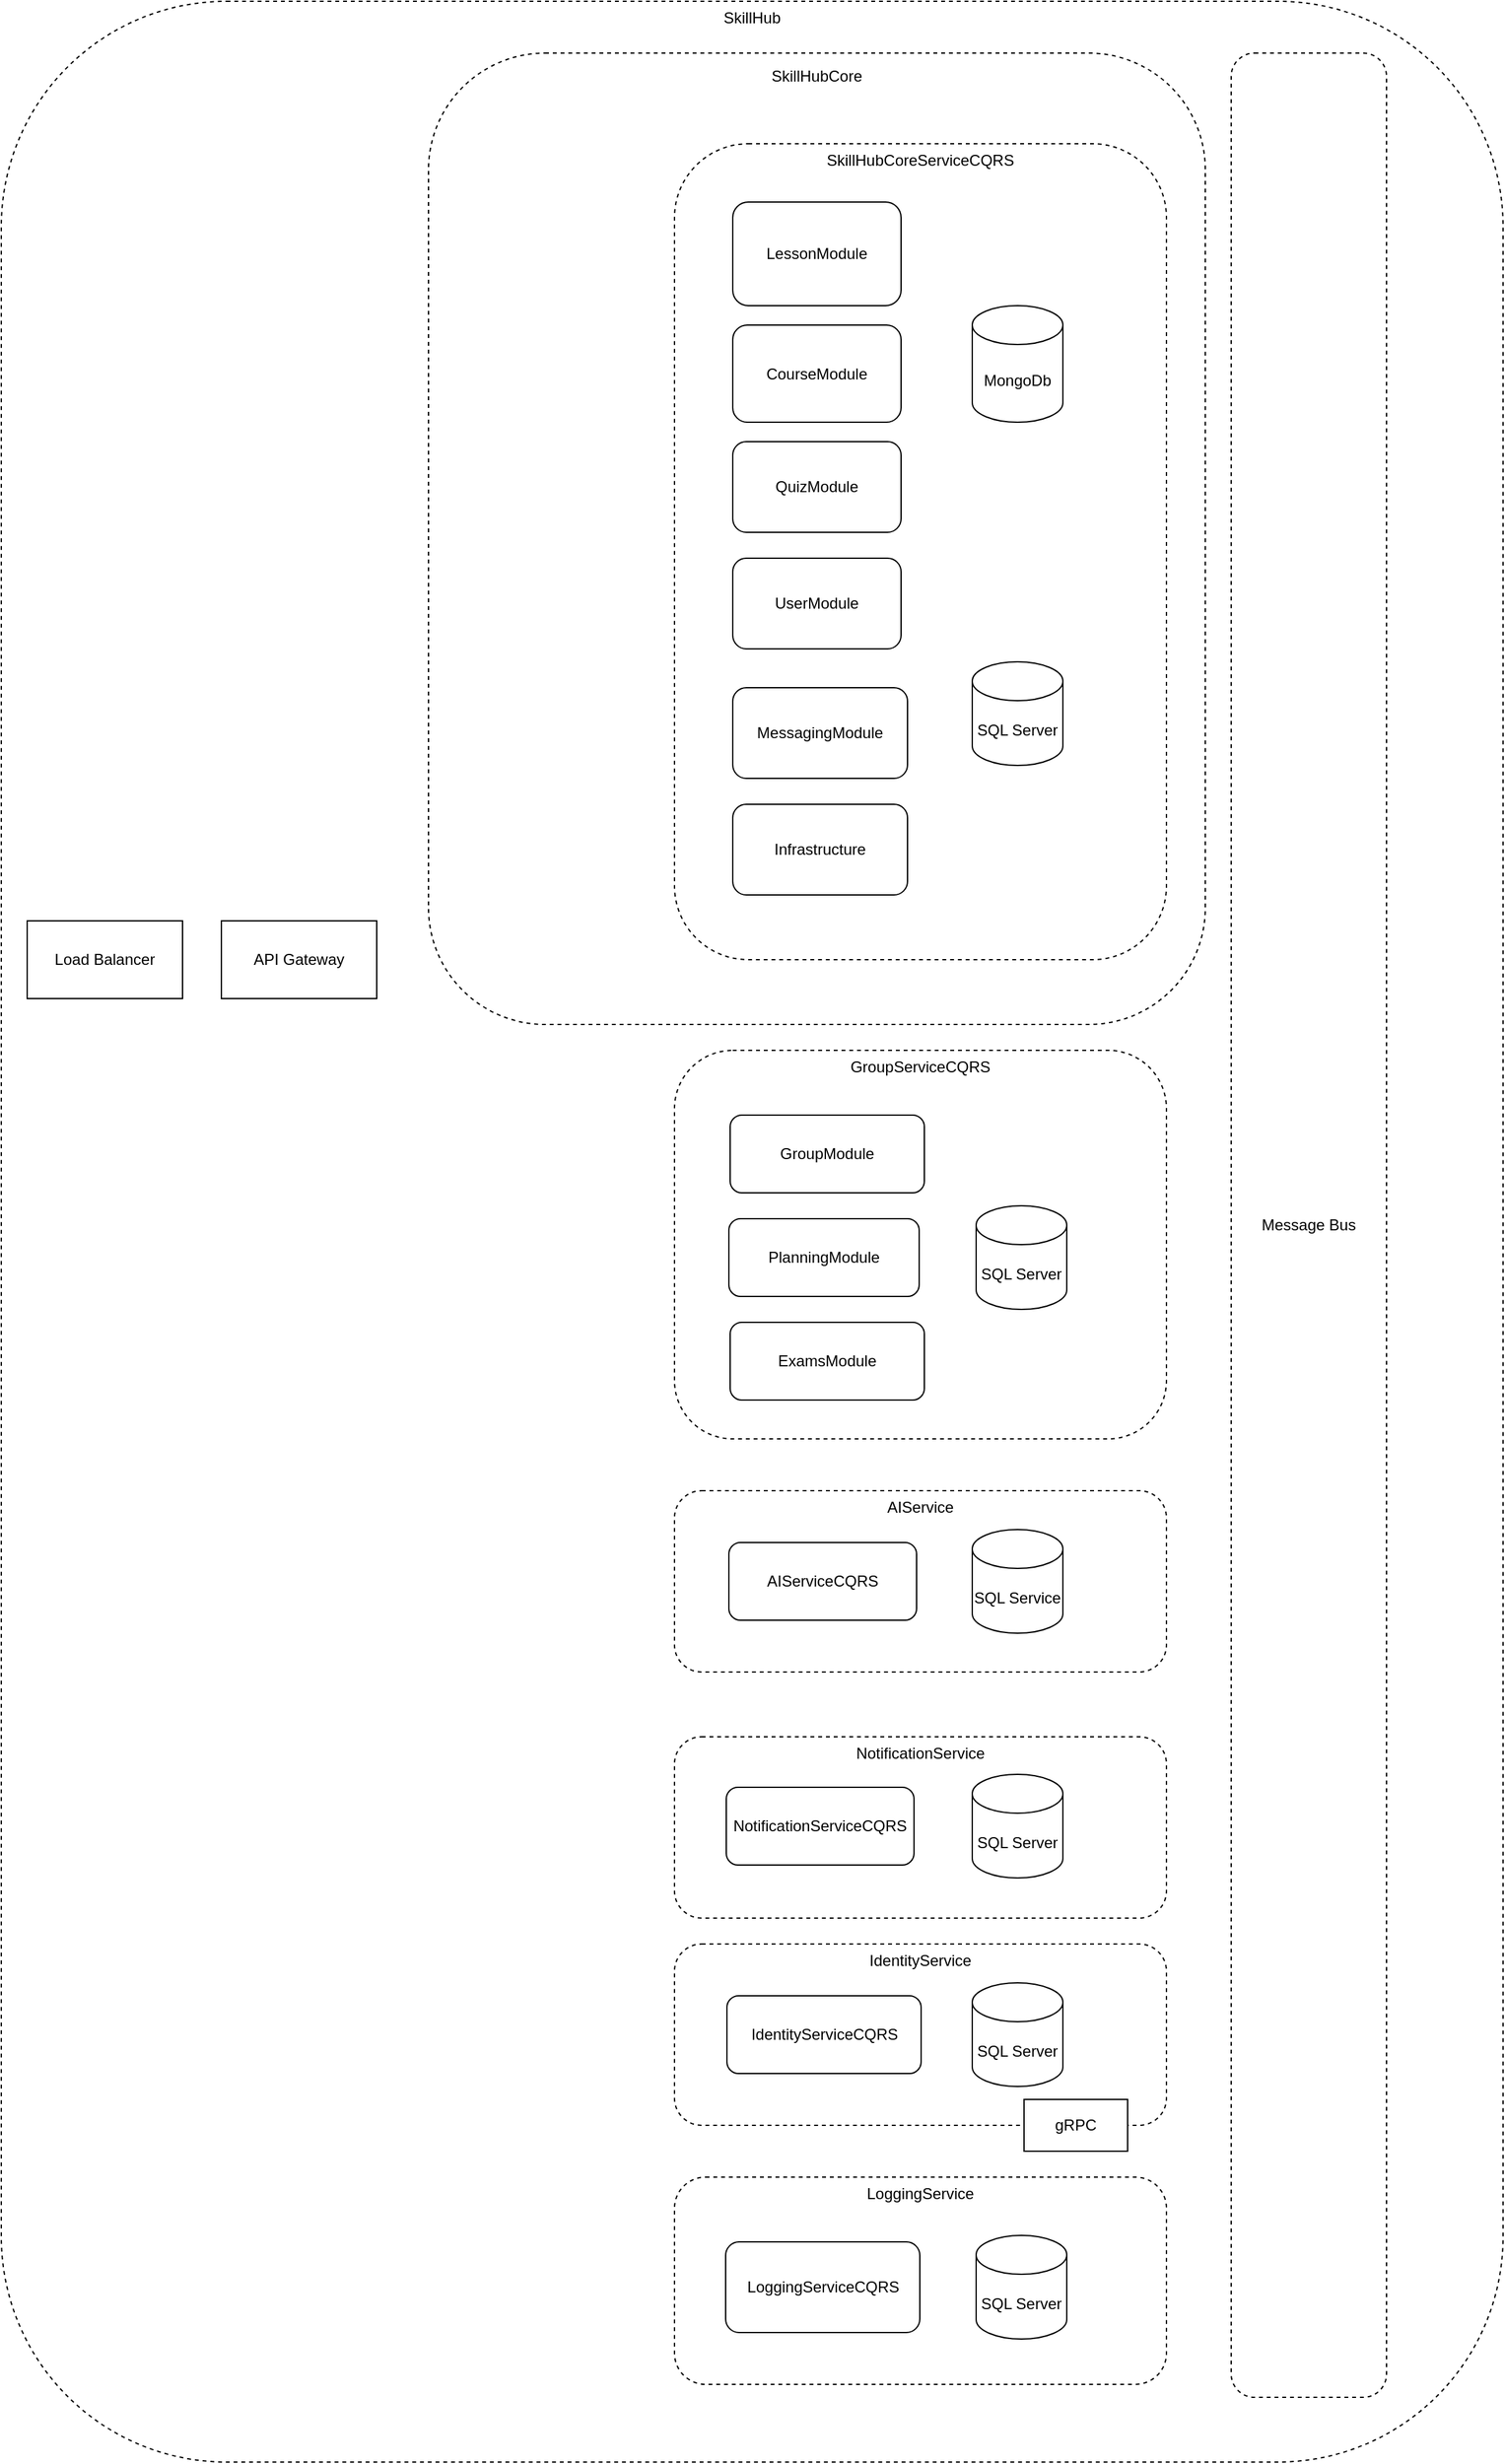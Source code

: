 <mxfile version="24.8.3">
  <diagram name="Strona-1" id="UyTlPLq0de9LadciaNKV">
    <mxGraphModel dx="2336" dy="1946" grid="1" gridSize="10" guides="1" tooltips="1" connect="1" arrows="1" fold="1" page="1" pageScale="1" pageWidth="827" pageHeight="1169" math="0" shadow="0">
      <root>
        <mxCell id="0" />
        <mxCell id="1" parent="0" />
        <mxCell id="_aqN0OyUgXVAsGbL4pk2-28" value="SkillHub" style="rounded=1;whiteSpace=wrap;html=1;fillColor=none;dashed=1;labelPosition=center;verticalLabelPosition=top;align=center;verticalAlign=bottom;spacing=-20;movable=0;resizable=0;rotatable=0;deletable=0;editable=0;locked=1;connectable=0;" vertex="1" parent="1">
          <mxGeometry x="-290" y="-200" width="1160" height="1900" as="geometry" />
        </mxCell>
        <mxCell id="_aqN0OyUgXVAsGbL4pk2-1" value="SkillHubCore" style="rounded=1;whiteSpace=wrap;html=1;dashed=1;fillColor=none;labelPosition=center;verticalLabelPosition=top;align=center;verticalAlign=bottom;spacing=-25;" vertex="1" parent="1">
          <mxGeometry x="40" y="-160" width="600" height="750" as="geometry" />
        </mxCell>
        <mxCell id="_aqN0OyUgXVAsGbL4pk2-2" value="SkillHubCoreServiceCQRS" style="rounded=1;whiteSpace=wrap;html=1;fillColor=none;labelPosition=center;verticalLabelPosition=top;align=center;verticalAlign=bottom;spacing=-20;dashed=1;" vertex="1" parent="1">
          <mxGeometry x="230" y="-90" width="380" height="630" as="geometry" />
        </mxCell>
        <mxCell id="_aqN0OyUgXVAsGbL4pk2-3" value="QuizModule" style="rounded=1;whiteSpace=wrap;html=1;" vertex="1" parent="1">
          <mxGeometry x="275" y="140" width="130" height="70" as="geometry" />
        </mxCell>
        <mxCell id="_aqN0OyUgXVAsGbL4pk2-4" value="LessonModule" style="rounded=1;whiteSpace=wrap;html=1;" vertex="1" parent="1">
          <mxGeometry x="275" y="-45" width="130" height="80" as="geometry" />
        </mxCell>
        <mxCell id="_aqN0OyUgXVAsGbL4pk2-5" value="CourseModule" style="rounded=1;whiteSpace=wrap;html=1;" vertex="1" parent="1">
          <mxGeometry x="275" y="50" width="130" height="75" as="geometry" />
        </mxCell>
        <mxCell id="_aqN0OyUgXVAsGbL4pk2-6" value="UserModule" style="rounded=1;whiteSpace=wrap;html=1;" vertex="1" parent="1">
          <mxGeometry x="275" y="230" width="130" height="70" as="geometry" />
        </mxCell>
        <mxCell id="_aqN0OyUgXVAsGbL4pk2-8" value="LoggingService" style="rounded=1;whiteSpace=wrap;html=1;fillColor=none;labelPosition=center;verticalLabelPosition=top;align=center;verticalAlign=bottom;spacing=-20;dashed=1;" vertex="1" parent="1">
          <mxGeometry x="230" y="1480" width="380" height="160" as="geometry" />
        </mxCell>
        <mxCell id="_aqN0OyUgXVAsGbL4pk2-10" value="NotificationService" style="rounded=1;whiteSpace=wrap;html=1;fillColor=none;labelPosition=center;verticalLabelPosition=top;align=center;verticalAlign=bottom;spacing=-20;dashed=1;" vertex="1" parent="1">
          <mxGeometry x="230" y="1140" width="380" height="140" as="geometry" />
        </mxCell>
        <mxCell id="_aqN0OyUgXVAsGbL4pk2-11" value="IdentityService" style="rounded=1;whiteSpace=wrap;html=1;fillColor=none;labelPosition=center;verticalLabelPosition=top;align=center;verticalAlign=bottom;spacing=-20;dashed=1;" vertex="1" parent="1">
          <mxGeometry x="230" y="1300" width="380" height="140" as="geometry" />
        </mxCell>
        <mxCell id="_aqN0OyUgXVAsGbL4pk2-12" value="GroupServiceCQRS" style="rounded=1;whiteSpace=wrap;html=1;gradientColor=none;fillColor=none;labelPosition=center;verticalLabelPosition=top;align=center;verticalAlign=bottom;spacing=-20;dashed=1;" vertex="1" parent="1">
          <mxGeometry x="230" y="610" width="380" height="300" as="geometry" />
        </mxCell>
        <mxCell id="_aqN0OyUgXVAsGbL4pk2-14" value="SQL Server" style="shape=cylinder3;whiteSpace=wrap;html=1;boundedLbl=1;backgroundOutline=1;size=15;" vertex="1" parent="1">
          <mxGeometry x="460" y="310" width="70" height="80" as="geometry" />
        </mxCell>
        <mxCell id="_aqN0OyUgXVAsGbL4pk2-15" value="MongoDb" style="shape=cylinder3;whiteSpace=wrap;html=1;boundedLbl=1;backgroundOutline=1;size=15;" vertex="1" parent="1">
          <mxGeometry x="460" y="35" width="70" height="90" as="geometry" />
        </mxCell>
        <mxCell id="_aqN0OyUgXVAsGbL4pk2-16" value="SQL Server" style="shape=cylinder3;whiteSpace=wrap;html=1;boundedLbl=1;backgroundOutline=1;size=15;" vertex="1" parent="1">
          <mxGeometry x="463" y="1525" width="70" height="80" as="geometry" />
        </mxCell>
        <mxCell id="_aqN0OyUgXVAsGbL4pk2-17" value="SQL Server" style="shape=cylinder3;whiteSpace=wrap;html=1;boundedLbl=1;backgroundOutline=1;size=15;" vertex="1" parent="1">
          <mxGeometry x="460" y="1169" width="70" height="80" as="geometry" />
        </mxCell>
        <mxCell id="_aqN0OyUgXVAsGbL4pk2-18" value="SQL Server" style="shape=cylinder3;whiteSpace=wrap;html=1;boundedLbl=1;backgroundOutline=1;size=15;" vertex="1" parent="1">
          <mxGeometry x="460" y="1330" width="70" height="80" as="geometry" />
        </mxCell>
        <mxCell id="_aqN0OyUgXVAsGbL4pk2-19" value="SQL Server" style="shape=cylinder3;whiteSpace=wrap;html=1;boundedLbl=1;backgroundOutline=1;size=15;" vertex="1" parent="1">
          <mxGeometry x="463" y="730" width="70" height="80" as="geometry" />
        </mxCell>
        <mxCell id="_aqN0OyUgXVAsGbL4pk2-20" value="LoggingServiceCQRS" style="rounded=1;whiteSpace=wrap;html=1;" vertex="1" parent="1">
          <mxGeometry x="269.5" y="1530" width="150" height="70" as="geometry" />
        </mxCell>
        <mxCell id="_aqN0OyUgXVAsGbL4pk2-21" value="NotificationServiceCQRS" style="rounded=1;whiteSpace=wrap;html=1;" vertex="1" parent="1">
          <mxGeometry x="270" y="1179" width="145" height="60" as="geometry" />
        </mxCell>
        <mxCell id="_aqN0OyUgXVAsGbL4pk2-22" value="IdentityServiceCQRS" style="rounded=1;whiteSpace=wrap;html=1;" vertex="1" parent="1">
          <mxGeometry x="270.5" y="1340" width="150" height="60" as="geometry" />
        </mxCell>
        <mxCell id="_aqN0OyUgXVAsGbL4pk2-23" value="GroupModule" style="rounded=1;whiteSpace=wrap;html=1;" vertex="1" parent="1">
          <mxGeometry x="273" y="660" width="150" height="60" as="geometry" />
        </mxCell>
        <mxCell id="_aqN0OyUgXVAsGbL4pk2-24" value="Message Bus" style="rounded=1;whiteSpace=wrap;html=1;dashed=1;" vertex="1" parent="1">
          <mxGeometry x="660" y="-160" width="120" height="1810" as="geometry" />
        </mxCell>
        <mxCell id="_aqN0OyUgXVAsGbL4pk2-25" value="API Gateway" style="rounded=0;whiteSpace=wrap;html=1;" vertex="1" parent="1">
          <mxGeometry x="-120" y="510" width="120" height="60" as="geometry" />
        </mxCell>
        <mxCell id="_aqN0OyUgXVAsGbL4pk2-27" value="Load Balancer" style="rounded=0;whiteSpace=wrap;html=1;" vertex="1" parent="1">
          <mxGeometry x="-270" y="510" width="120" height="60" as="geometry" />
        </mxCell>
        <mxCell id="_aqN0OyUgXVAsGbL4pk2-30" value="gRPC" style="rounded=0;whiteSpace=wrap;html=1;" vertex="1" parent="1">
          <mxGeometry x="500" y="1420" width="80" height="40" as="geometry" />
        </mxCell>
        <mxCell id="_aqN0OyUgXVAsGbL4pk2-31" value="Infrastructure" style="rounded=1;whiteSpace=wrap;html=1;" vertex="1" parent="1">
          <mxGeometry x="275" y="420" width="135" height="70" as="geometry" />
        </mxCell>
        <mxCell id="_aqN0OyUgXVAsGbL4pk2-33" value="MessagingModule" style="rounded=1;whiteSpace=wrap;html=1;" vertex="1" parent="1">
          <mxGeometry x="275" y="330" width="135" height="70" as="geometry" />
        </mxCell>
        <mxCell id="_aqN0OyUgXVAsGbL4pk2-35" value="PlanningModule" style="rounded=1;whiteSpace=wrap;html=1;" vertex="1" parent="1">
          <mxGeometry x="272" y="740" width="147" height="60" as="geometry" />
        </mxCell>
        <mxCell id="_aqN0OyUgXVAsGbL4pk2-36" value="ExamsModule" style="rounded=1;whiteSpace=wrap;html=1;" vertex="1" parent="1">
          <mxGeometry x="273" y="820" width="150" height="60" as="geometry" />
        </mxCell>
        <mxCell id="_aqN0OyUgXVAsGbL4pk2-37" value="AIService" style="rounded=1;whiteSpace=wrap;html=1;fillColor=none;labelPosition=center;verticalLabelPosition=top;align=center;verticalAlign=bottom;spacing=-20;dashed=1;" vertex="1" parent="1">
          <mxGeometry x="230" y="950" width="380" height="140" as="geometry" />
        </mxCell>
        <mxCell id="_aqN0OyUgXVAsGbL4pk2-38" value="AIServiceCQRS" style="rounded=1;whiteSpace=wrap;html=1;" vertex="1" parent="1">
          <mxGeometry x="272" y="990" width="145" height="60" as="geometry" />
        </mxCell>
        <mxCell id="_aqN0OyUgXVAsGbL4pk2-39" value="SQL Service" style="shape=cylinder3;whiteSpace=wrap;html=1;boundedLbl=1;backgroundOutline=1;size=15;" vertex="1" parent="1">
          <mxGeometry x="460" y="980" width="70" height="80" as="geometry" />
        </mxCell>
      </root>
    </mxGraphModel>
  </diagram>
</mxfile>
